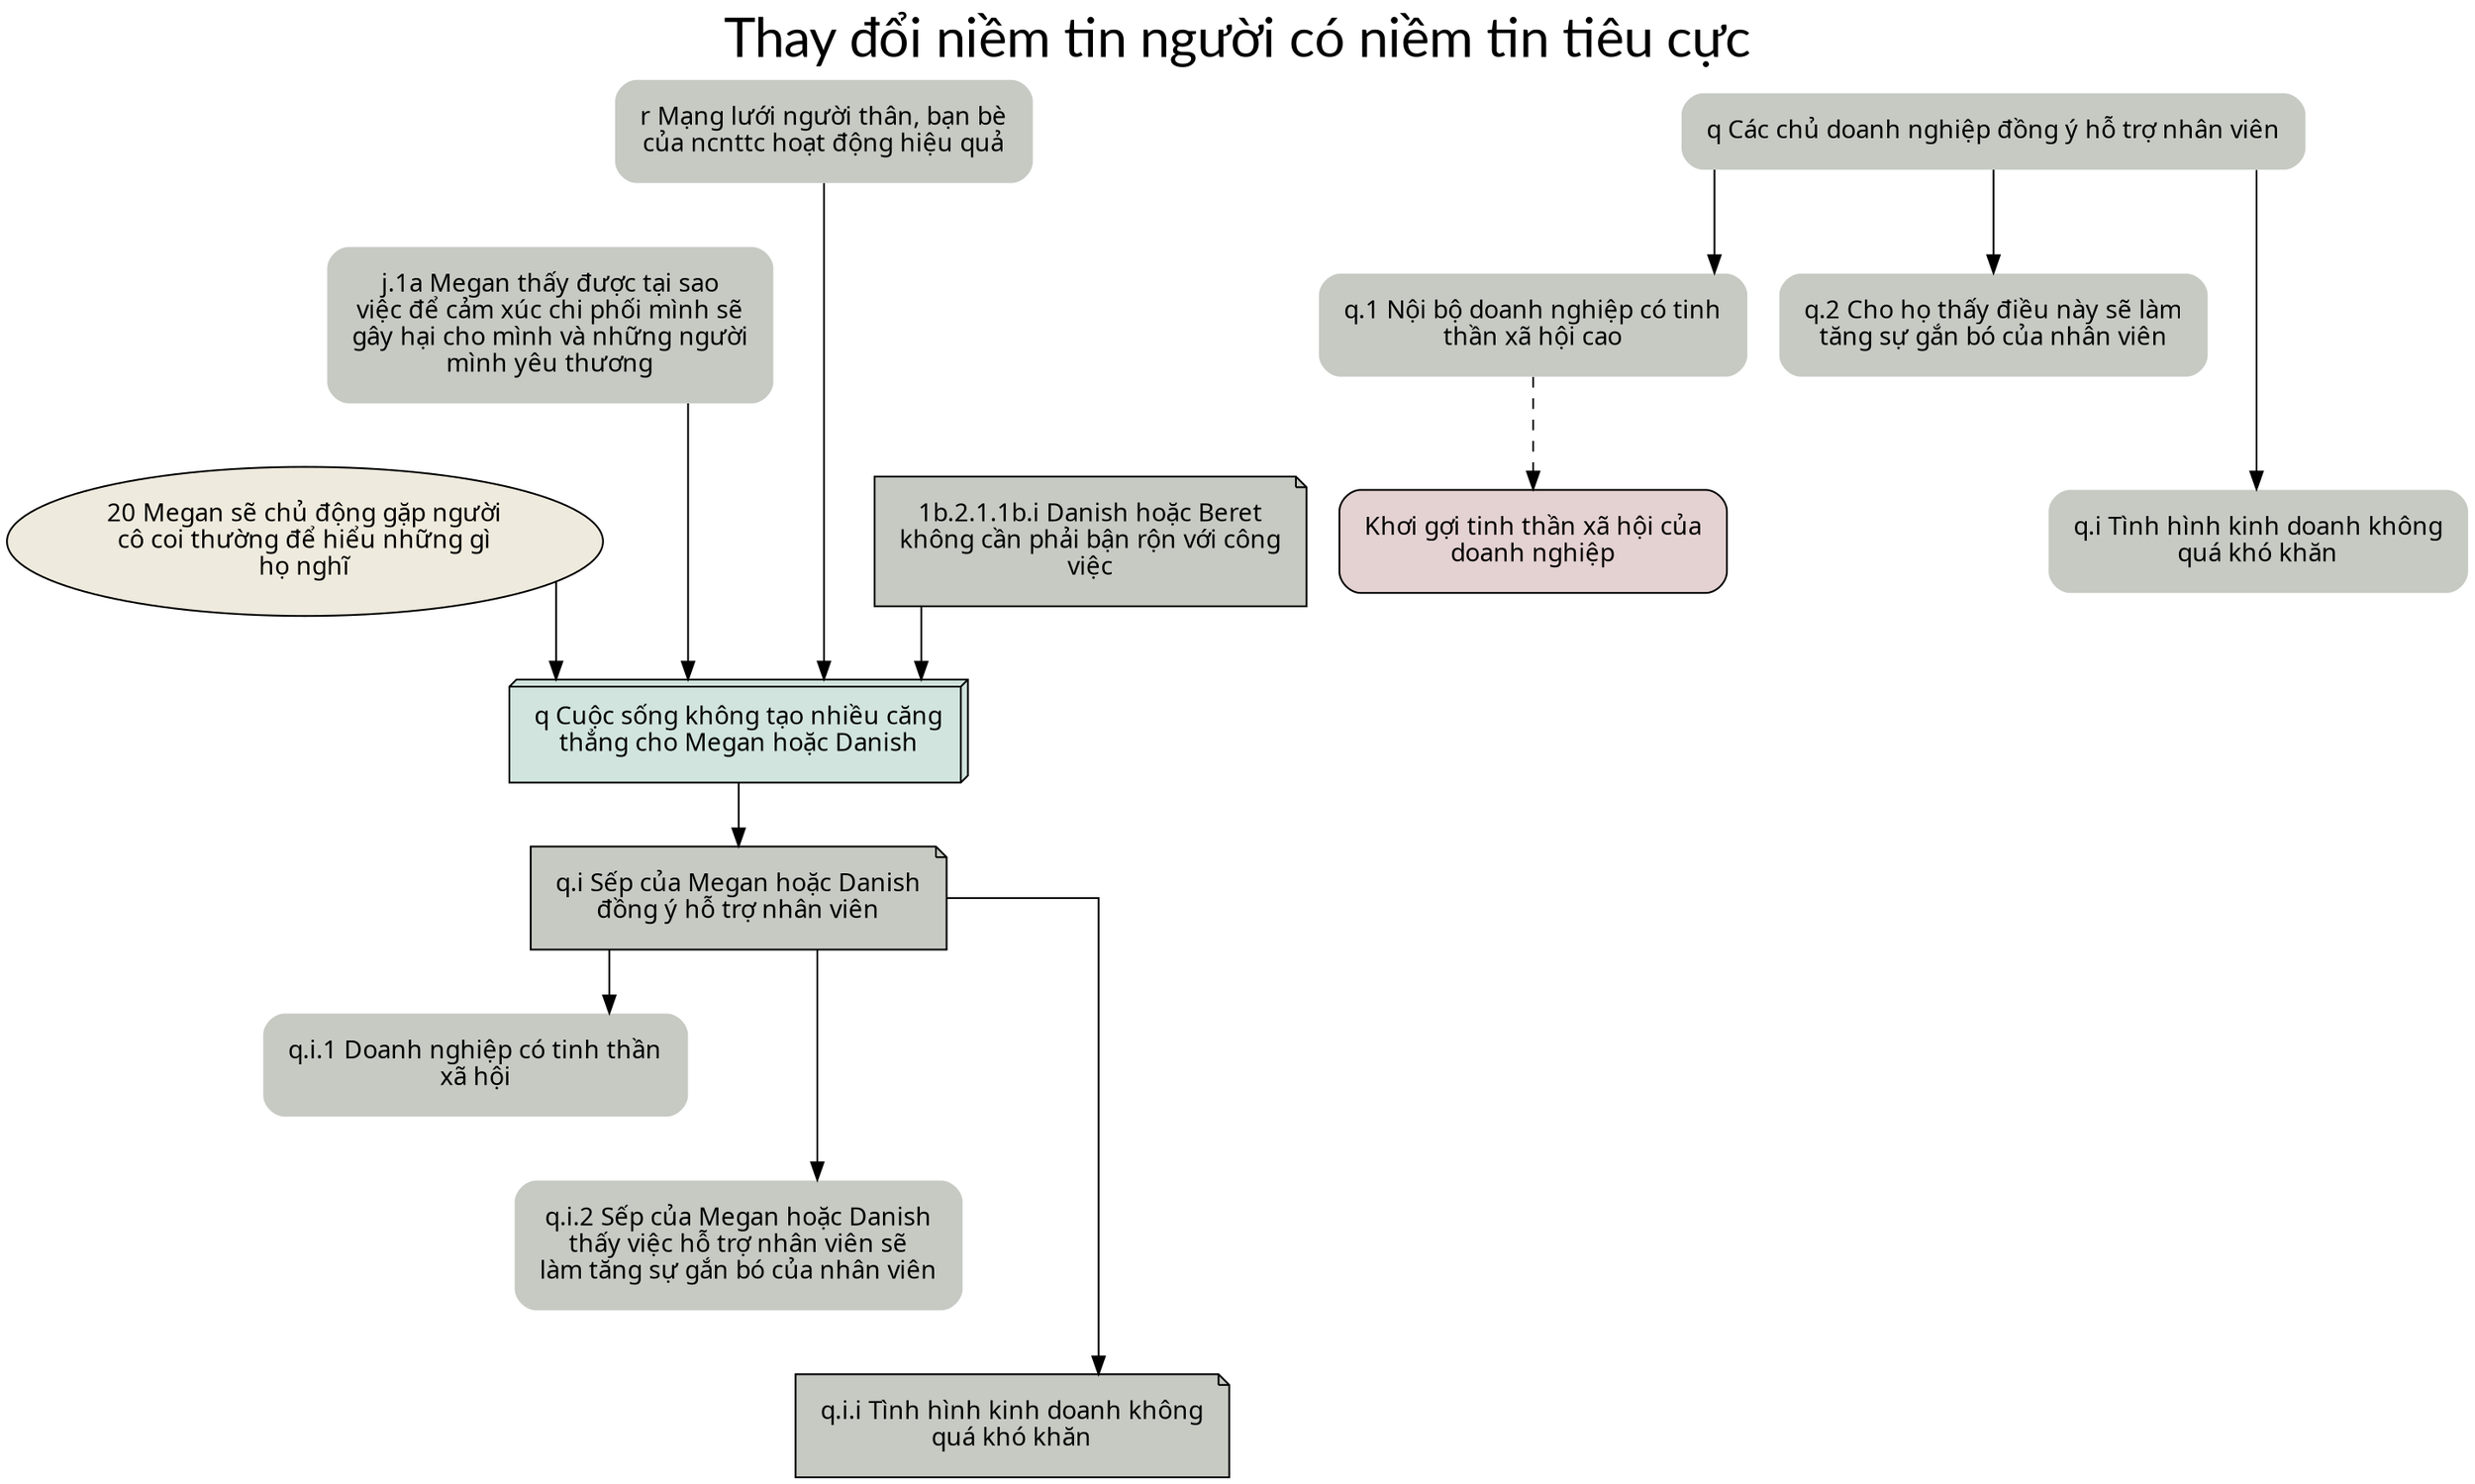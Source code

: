 digraph branch_q {
	graph [fontname=Lato,
		fontsize=30,
		label="Thay đổi niềm tin người có niềm tin tiêu cực",
		labelloc=t,
		overlap=false,
		sep=10,
		splines=ortho,
		style=rounded
	];
	node [fillcolor="#c6cac3",
		fontname="SVN-Avo",
		margin=0.2,
		shape=plaintext,
		style="filled, rounded"
	];
	edge [penwidth=1,
		style=""
	];
	"20 Megan sẽ chủ động gặp người cô coi thường để hiểu những gì họ nghĩ"	[fillcolor="#EEEADD",
		label="20 Megan sẽ chủ động gặp người\ncô coi thường để hiểu những gì\nhọ nghĩ",
		margin=0.1,
		shape=oval];
	"q Cuộc sống không tạo nhiều căng thẳng cho Megan hoặc Danish"	[fillcolor="#D1E4DD",
		label="q Cuộc sống không tạo nhiều căng\nthẳng cho Megan hoặc Danish",
		shape=box3d];
	"20 Megan sẽ chủ động gặp người cô coi thường để hiểu những gì họ nghĩ" -> "q Cuộc sống không tạo nhiều căng thẳng cho Megan hoặc Danish"	[minlen=1];
	"q.i.1 Doanh nghiệp có tinh thần xã hội"	[label="q.i.1 Doanh nghiệp có tinh thần\nxã hội"];
	"q.i.2 Sếp của Megan hoặc Danish thấy việc hỗ trợ nhân viên sẽ làm tăng sự gắn bó của nhân viên"	[label="q.i.2 Sếp của Megan hoặc Danish\nthấy việc hỗ trợ nhân viên sẽ\nlàm tăng sự gắn bó của nhân viên"];
	"j.1a Megan thấy được tại sao việc để cảm xúc chi phối mình sẽ gây hại cho mình và những người mình \
yêu thương"	[label="j.1a Megan thấy được tại sao\nviệc để cảm xúc chi phối mình sẽ\ngây hại cho mình và những người\nmình \
yêu thương"];
	"j.1a Megan thấy được tại sao việc để cảm xúc chi phối mình sẽ gây hại cho mình và những người mình \
yêu thương" -> "q Cuộc sống không tạo nhiều căng thẳng cho Megan hoặc Danish"	[minlen=2];
	"r Mạng lưới người thân, bạn bè của ncnttc hoạt động hiệu quả"	[label="r Mạng lưới người thân, bạn bè\ncủa ncnttc hoạt động hiệu quả"];
	"r Mạng lưới người thân, bạn bè của ncnttc hoạt động hiệu quả" -> "q Cuộc sống không tạo nhiều căng thẳng cho Megan hoặc Danish"	[minlen=3];
	"q.i Sếp của Megan hoặc Danish đồng ý hỗ trợ nhân viên"	[label="q.i Sếp của Megan hoặc Danish\nđồng ý hỗ trợ nhân viên",
		shape=note,
		style=filled];
	"q Cuộc sống không tạo nhiều căng thẳng cho Megan hoặc Danish" -> "q.i Sếp của Megan hoặc Danish đồng ý hỗ trợ nhân viên";
	"q.i.i Tình hình kinh doanh không quá khó khăn"	[label="q.i.i Tình hình kinh doanh không\nquá khó khăn",
		shape=note,
		style=filled];
	"q.i Sếp của Megan hoặc Danish đồng ý hỗ trợ nhân viên" -> "q.i.1 Doanh nghiệp có tinh thần xã hội"	[minlen=1];
	"q.i Sếp của Megan hoặc Danish đồng ý hỗ trợ nhân viên" -> "q.i.2 Sếp của Megan hoặc Danish thấy việc hỗ trợ nhân viên sẽ làm tăng sự gắn bó của nhân viên"	[minlen=2];
	"q.i Sếp của Megan hoặc Danish đồng ý hỗ trợ nhân viên" -> "q.i.i Tình hình kinh doanh không quá khó khăn"	[minlen=3];
	"1b.2.1.1b.i Danish hoặc Beret không cần phải bận rộn với công việc"	[label="1b.2.1.1b.i Danish hoặc Beret\nkhông cần phải bận rộn với công\nviệc",
		shape=note,
		style=filled];
	"1b.2.1.1b.i Danish hoặc Beret không cần phải bận rộn với công việc" -> "q Cuộc sống không tạo nhiều căng thẳng cho Megan hoặc Danish"	[minlen=1];
	"Khơi gợi tinh thần xã hội của doanh nghiệp"	[fillcolor="#E4D1D1",
		label="Khơi gợi tinh thần xã hội của\ndoanh nghiệp",
		shape=polygon];
	"q.1 Nội bộ doanh nghiệp có tinh thần xã hội cao"	[label="q.1 Nội bộ doanh nghiệp có tinh\nthần xã hội cao"];
	"q.1 Nội bộ doanh nghiệp có tinh thần xã hội cao" -> "Khơi gợi tinh thần xã hội của doanh nghiệp"	[minlen=1,
		style=dashed];
	"q.2 Cho họ thấy điều này sẽ làm tăng sự gắn bó của nhân viên"	[label="q.2 Cho họ thấy điều này sẽ làm\ntăng sự gắn bó của nhân viên"];
	"q.i Tình hình kinh doanh không quá khó khăn"	[label="q.i Tình hình kinh doanh không\nquá khó khăn"];
	"q Các chủ doanh nghiệp đồng ý hỗ trợ nhân viên" -> "q.1 Nội bộ doanh nghiệp có tinh thần xã hội cao";
	"q Các chủ doanh nghiệp đồng ý hỗ trợ nhân viên" -> "q.2 Cho họ thấy điều này sẽ làm tăng sự gắn bó của nhân viên"	[minlen=1];
	"q Các chủ doanh nghiệp đồng ý hỗ trợ nhân viên" -> "q.i Tình hình kinh doanh không quá khó khăn"	[minlen=2];
}
